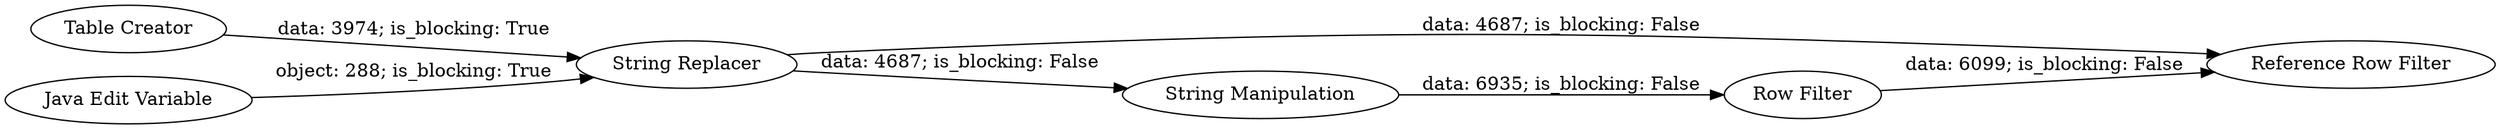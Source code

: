 digraph {
	"-5609034156061975920_8" [label="Reference Row Filter"]
	"-7592620206706919125_1" [label="Table Creator"]
	"-7592620206706919125_2" [label="String Replacer"]
	"-7592620206706919125_3" [label="Java Edit Variable"]
	"-5609034156061975920_7" [label="String Manipulation"]
	"-5609034156061975920_6" [label="Row Filter"]
	"-7592620206706919125_1" -> "-7592620206706919125_2" [label="data: 3974; is_blocking: True"]
	"-7592620206706919125_2" -> "-5609034156061975920_8" [label="data: 4687; is_blocking: False"]
	"-5609034156061975920_6" -> "-5609034156061975920_8" [label="data: 6099; is_blocking: False"]
	"-5609034156061975920_7" -> "-5609034156061975920_6" [label="data: 6935; is_blocking: False"]
	"-7592620206706919125_2" -> "-5609034156061975920_7" [label="data: 4687; is_blocking: False"]
	"-7592620206706919125_3" -> "-7592620206706919125_2" [label="object: 288; is_blocking: True"]
	rankdir=LR
}
